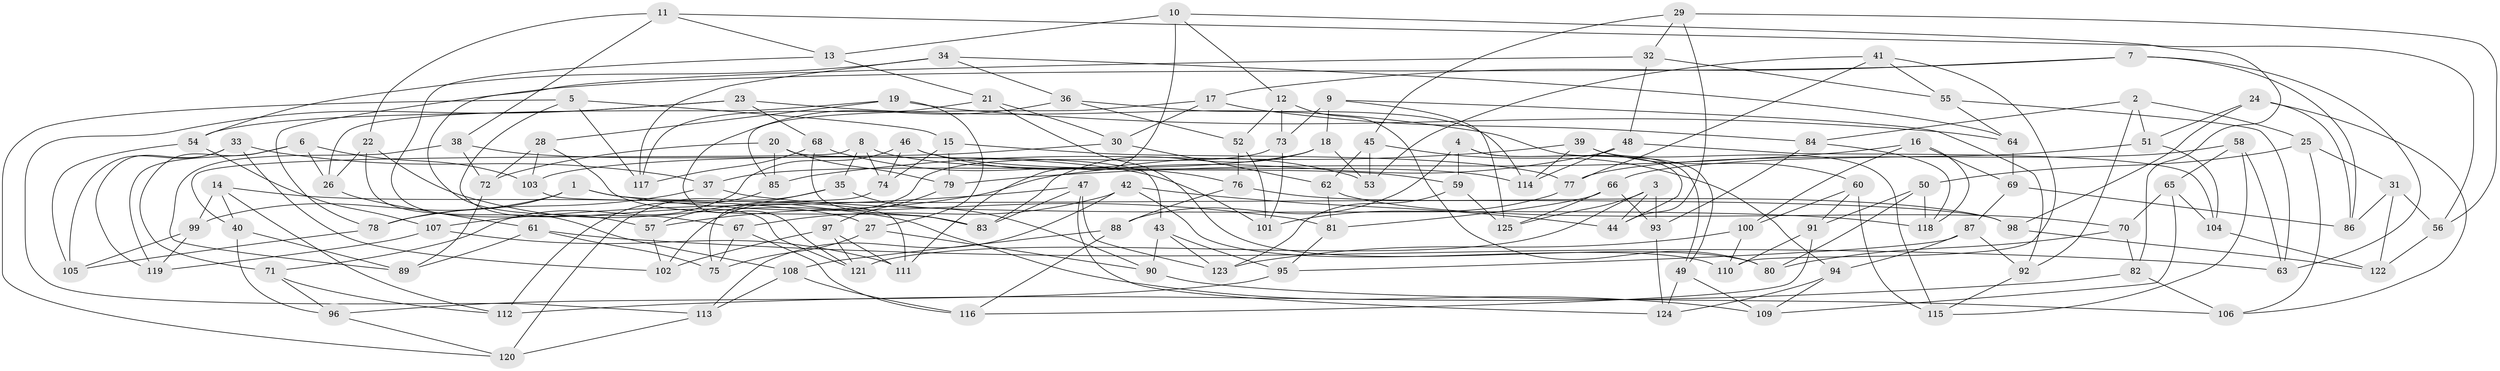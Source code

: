 // Generated by graph-tools (version 1.1) at 2025/26/03/09/25 03:26:55]
// undirected, 125 vertices, 250 edges
graph export_dot {
graph [start="1"]
  node [color=gray90,style=filled];
  1;
  2;
  3;
  4;
  5;
  6;
  7;
  8;
  9;
  10;
  11;
  12;
  13;
  14;
  15;
  16;
  17;
  18;
  19;
  20;
  21;
  22;
  23;
  24;
  25;
  26;
  27;
  28;
  29;
  30;
  31;
  32;
  33;
  34;
  35;
  36;
  37;
  38;
  39;
  40;
  41;
  42;
  43;
  44;
  45;
  46;
  47;
  48;
  49;
  50;
  51;
  52;
  53;
  54;
  55;
  56;
  57;
  58;
  59;
  60;
  61;
  62;
  63;
  64;
  65;
  66;
  67;
  68;
  69;
  70;
  71;
  72;
  73;
  74;
  75;
  76;
  77;
  78;
  79;
  80;
  81;
  82;
  83;
  84;
  85;
  86;
  87;
  88;
  89;
  90;
  91;
  92;
  93;
  94;
  95;
  96;
  97;
  98;
  99;
  100;
  101;
  102;
  103;
  104;
  105;
  106;
  107;
  108;
  109;
  110;
  111;
  112;
  113;
  114;
  115;
  116;
  117;
  118;
  119;
  120;
  121;
  122;
  123;
  124;
  125;
  1 -- 78;
  1 -- 99;
  1 -- 81;
  1 -- 98;
  2 -- 92;
  2 -- 51;
  2 -- 84;
  2 -- 25;
  3 -- 125;
  3 -- 121;
  3 -- 93;
  3 -- 44;
  4 -- 88;
  4 -- 44;
  4 -- 59;
  4 -- 49;
  5 -- 121;
  5 -- 117;
  5 -- 15;
  5 -- 120;
  6 -- 103;
  6 -- 26;
  6 -- 71;
  6 -- 119;
  7 -- 78;
  7 -- 17;
  7 -- 86;
  7 -- 63;
  8 -- 35;
  8 -- 40;
  8 -- 59;
  8 -- 74;
  9 -- 92;
  9 -- 18;
  9 -- 125;
  9 -- 73;
  10 -- 13;
  10 -- 82;
  10 -- 12;
  10 -- 111;
  11 -- 56;
  11 -- 38;
  11 -- 13;
  11 -- 22;
  12 -- 52;
  12 -- 80;
  12 -- 73;
  13 -- 57;
  13 -- 21;
  14 -- 112;
  14 -- 27;
  14 -- 40;
  14 -- 99;
  15 -- 74;
  15 -- 79;
  15 -- 77;
  16 -- 69;
  16 -- 100;
  16 -- 118;
  16 -- 79;
  17 -- 30;
  17 -- 84;
  17 -- 85;
  18 -- 83;
  18 -- 37;
  18 -- 53;
  19 -- 28;
  19 -- 64;
  19 -- 26;
  19 -- 27;
  20 -- 43;
  20 -- 79;
  20 -- 85;
  20 -- 72;
  21 -- 30;
  21 -- 117;
  21 -- 80;
  22 -- 108;
  22 -- 109;
  22 -- 26;
  23 -- 113;
  23 -- 68;
  23 -- 54;
  23 -- 49;
  24 -- 51;
  24 -- 98;
  24 -- 86;
  24 -- 106;
  25 -- 50;
  25 -- 106;
  25 -- 31;
  26 -- 61;
  27 -- 90;
  27 -- 75;
  28 -- 103;
  28 -- 83;
  28 -- 72;
  29 -- 56;
  29 -- 32;
  29 -- 45;
  29 -- 44;
  30 -- 62;
  30 -- 103;
  31 -- 122;
  31 -- 56;
  31 -- 86;
  32 -- 67;
  32 -- 55;
  32 -- 48;
  33 -- 37;
  33 -- 102;
  33 -- 105;
  33 -- 119;
  34 -- 117;
  34 -- 64;
  34 -- 54;
  34 -- 36;
  35 -- 120;
  35 -- 90;
  35 -- 57;
  36 -- 52;
  36 -- 114;
  36 -- 121;
  37 -- 118;
  37 -- 78;
  38 -- 89;
  38 -- 101;
  38 -- 72;
  39 -- 115;
  39 -- 114;
  39 -- 60;
  39 -- 85;
  40 -- 89;
  40 -- 96;
  41 -- 110;
  41 -- 55;
  41 -- 77;
  41 -- 53;
  42 -- 44;
  42 -- 110;
  42 -- 113;
  42 -- 67;
  43 -- 95;
  43 -- 90;
  43 -- 123;
  45 -- 94;
  45 -- 53;
  45 -- 62;
  46 -- 71;
  46 -- 53;
  46 -- 74;
  46 -- 114;
  47 -- 107;
  47 -- 123;
  47 -- 124;
  47 -- 83;
  48 -- 57;
  48 -- 104;
  48 -- 114;
  49 -- 109;
  49 -- 124;
  50 -- 118;
  50 -- 91;
  50 -- 80;
  51 -- 104;
  51 -- 66;
  52 -- 76;
  52 -- 101;
  54 -- 107;
  54 -- 105;
  55 -- 64;
  55 -- 63;
  56 -- 122;
  57 -- 102;
  58 -- 63;
  58 -- 77;
  58 -- 65;
  58 -- 115;
  59 -- 125;
  59 -- 123;
  60 -- 115;
  60 -- 91;
  60 -- 100;
  61 -- 89;
  61 -- 63;
  61 -- 75;
  62 -- 70;
  62 -- 81;
  64 -- 69;
  65 -- 109;
  65 -- 104;
  65 -- 70;
  66 -- 93;
  66 -- 81;
  66 -- 125;
  67 -- 116;
  67 -- 75;
  68 -- 83;
  68 -- 117;
  68 -- 76;
  69 -- 86;
  69 -- 87;
  70 -- 82;
  70 -- 80;
  71 -- 96;
  71 -- 112;
  72 -- 89;
  73 -- 102;
  73 -- 101;
  74 -- 75;
  76 -- 88;
  76 -- 98;
  77 -- 101;
  78 -- 105;
  79 -- 97;
  81 -- 95;
  82 -- 106;
  82 -- 112;
  84 -- 93;
  84 -- 118;
  85 -- 112;
  87 -- 95;
  87 -- 92;
  87 -- 94;
  88 -- 108;
  88 -- 116;
  90 -- 106;
  91 -- 110;
  91 -- 116;
  92 -- 115;
  93 -- 124;
  94 -- 124;
  94 -- 109;
  95 -- 96;
  96 -- 120;
  97 -- 102;
  97 -- 111;
  97 -- 121;
  98 -- 122;
  99 -- 119;
  99 -- 105;
  100 -- 110;
  100 -- 123;
  103 -- 111;
  104 -- 122;
  107 -- 111;
  107 -- 119;
  108 -- 116;
  108 -- 113;
  113 -- 120;
}

